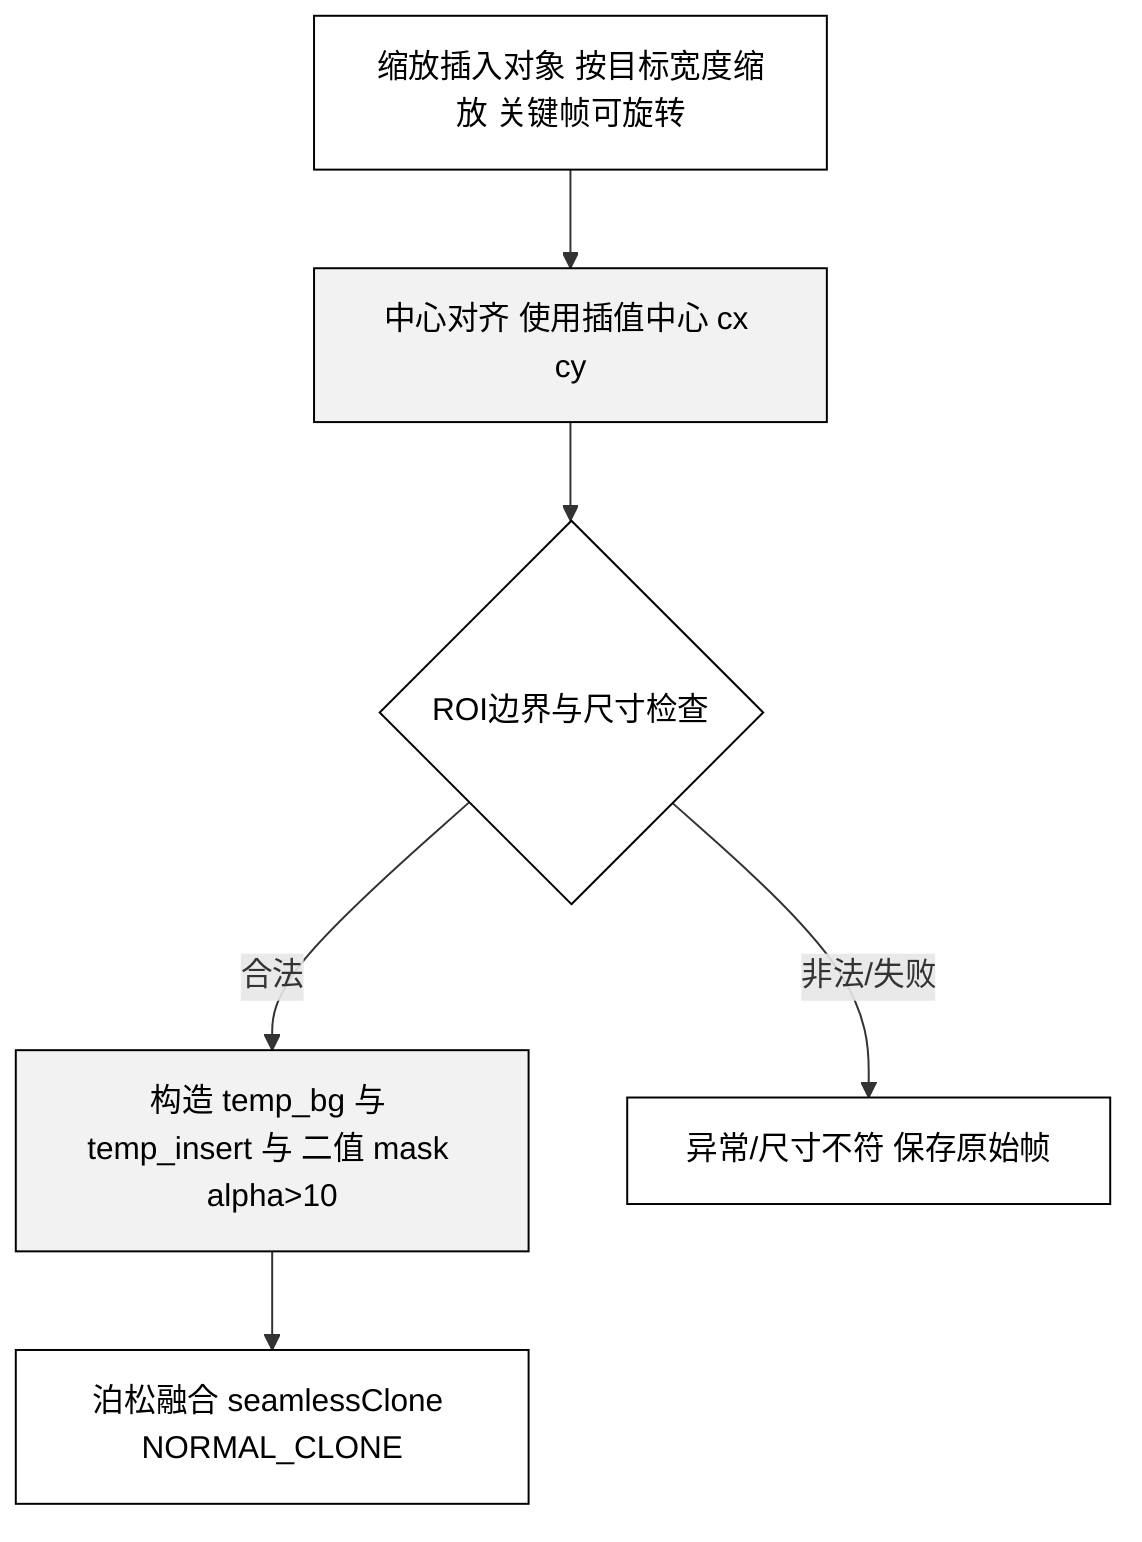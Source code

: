 %% 图5 插入与泊松融合示意图
flowchart TB
    classDef bw fill:#ffffff,stroke:#000,stroke-width:1px,color:#000;
    classDef gray fill:#f2f2f2,stroke:#000,color:#000;

    F1[缩放插入对象 按目标宽度缩放 关键帧可旋转]:::bw
    F2[中心对齐 使用插值中心 cx cy]:::gray
    F3{ROI边界与尺寸检查}:::bw
    F4[构造 temp_bg 与 temp_insert 与 二值 mask alpha&gt;10]:::gray
    F5[泊松融合 seamlessClone NORMAL_CLONE]:::bw
    F6[异常/尺寸不符 保存原始帧]:::bw

    F1 --> F2 --> F3
    F3 -- 合法 --> F4 --> F5
    F3 -- 非法/失败 --> F6